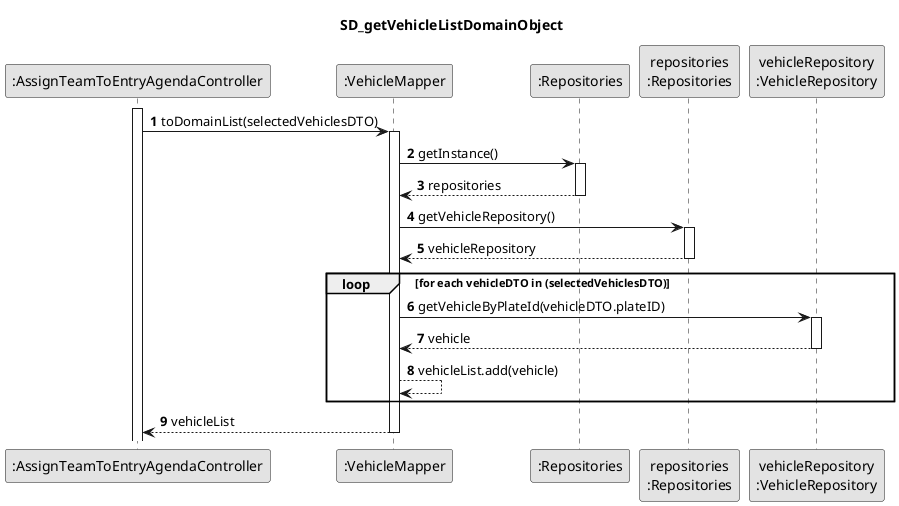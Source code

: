 @startuml
skinparam monochrome true
skinparam packageStyle rectangle
skinparam shadowing false

title SD_getVehicleListDomainObject

autonumber



participant ":AssignTeamToEntryAgendaController" as CTRL

participant ":VehicleMapper" as VehicleMapper
participant ":Repositories" as REPO
participant "repositories\n:Repositories" as REPOInstance
participant "vehicleRepository\n:VehicleRepository" as VehicleRepository









    activate CTRL


    CTRL -> VehicleMapper : toDomainList(selectedVehiclesDTO)
    activate VehicleMapper

    VehicleMapper -> REPO : getInstance()
        activate REPO

            REPO --> VehicleMapper : repositories
        deactivate REPO

        VehicleMapper -> REPOInstance : getVehicleRepository()
        activate REPOInstance

            REPOInstance --> VehicleMapper : vehicleRepository
        deactivate REPOInstance

        loop for each vehicleDTO in (selectedVehiclesDTO)

        VehicleMapper -> VehicleRepository : getVehicleByPlateId(vehicleDTO.plateID)
        activate VehicleRepository

            VehicleRepository --> VehicleMapper : vehicle
        deactivate VehicleRepository


        VehicleMapper --> VehicleMapper : vehicleList.add(vehicle)

        end loop

        VehicleMapper --> CTRL : vehicleList


    deactivate VehicleMapper








@enduml